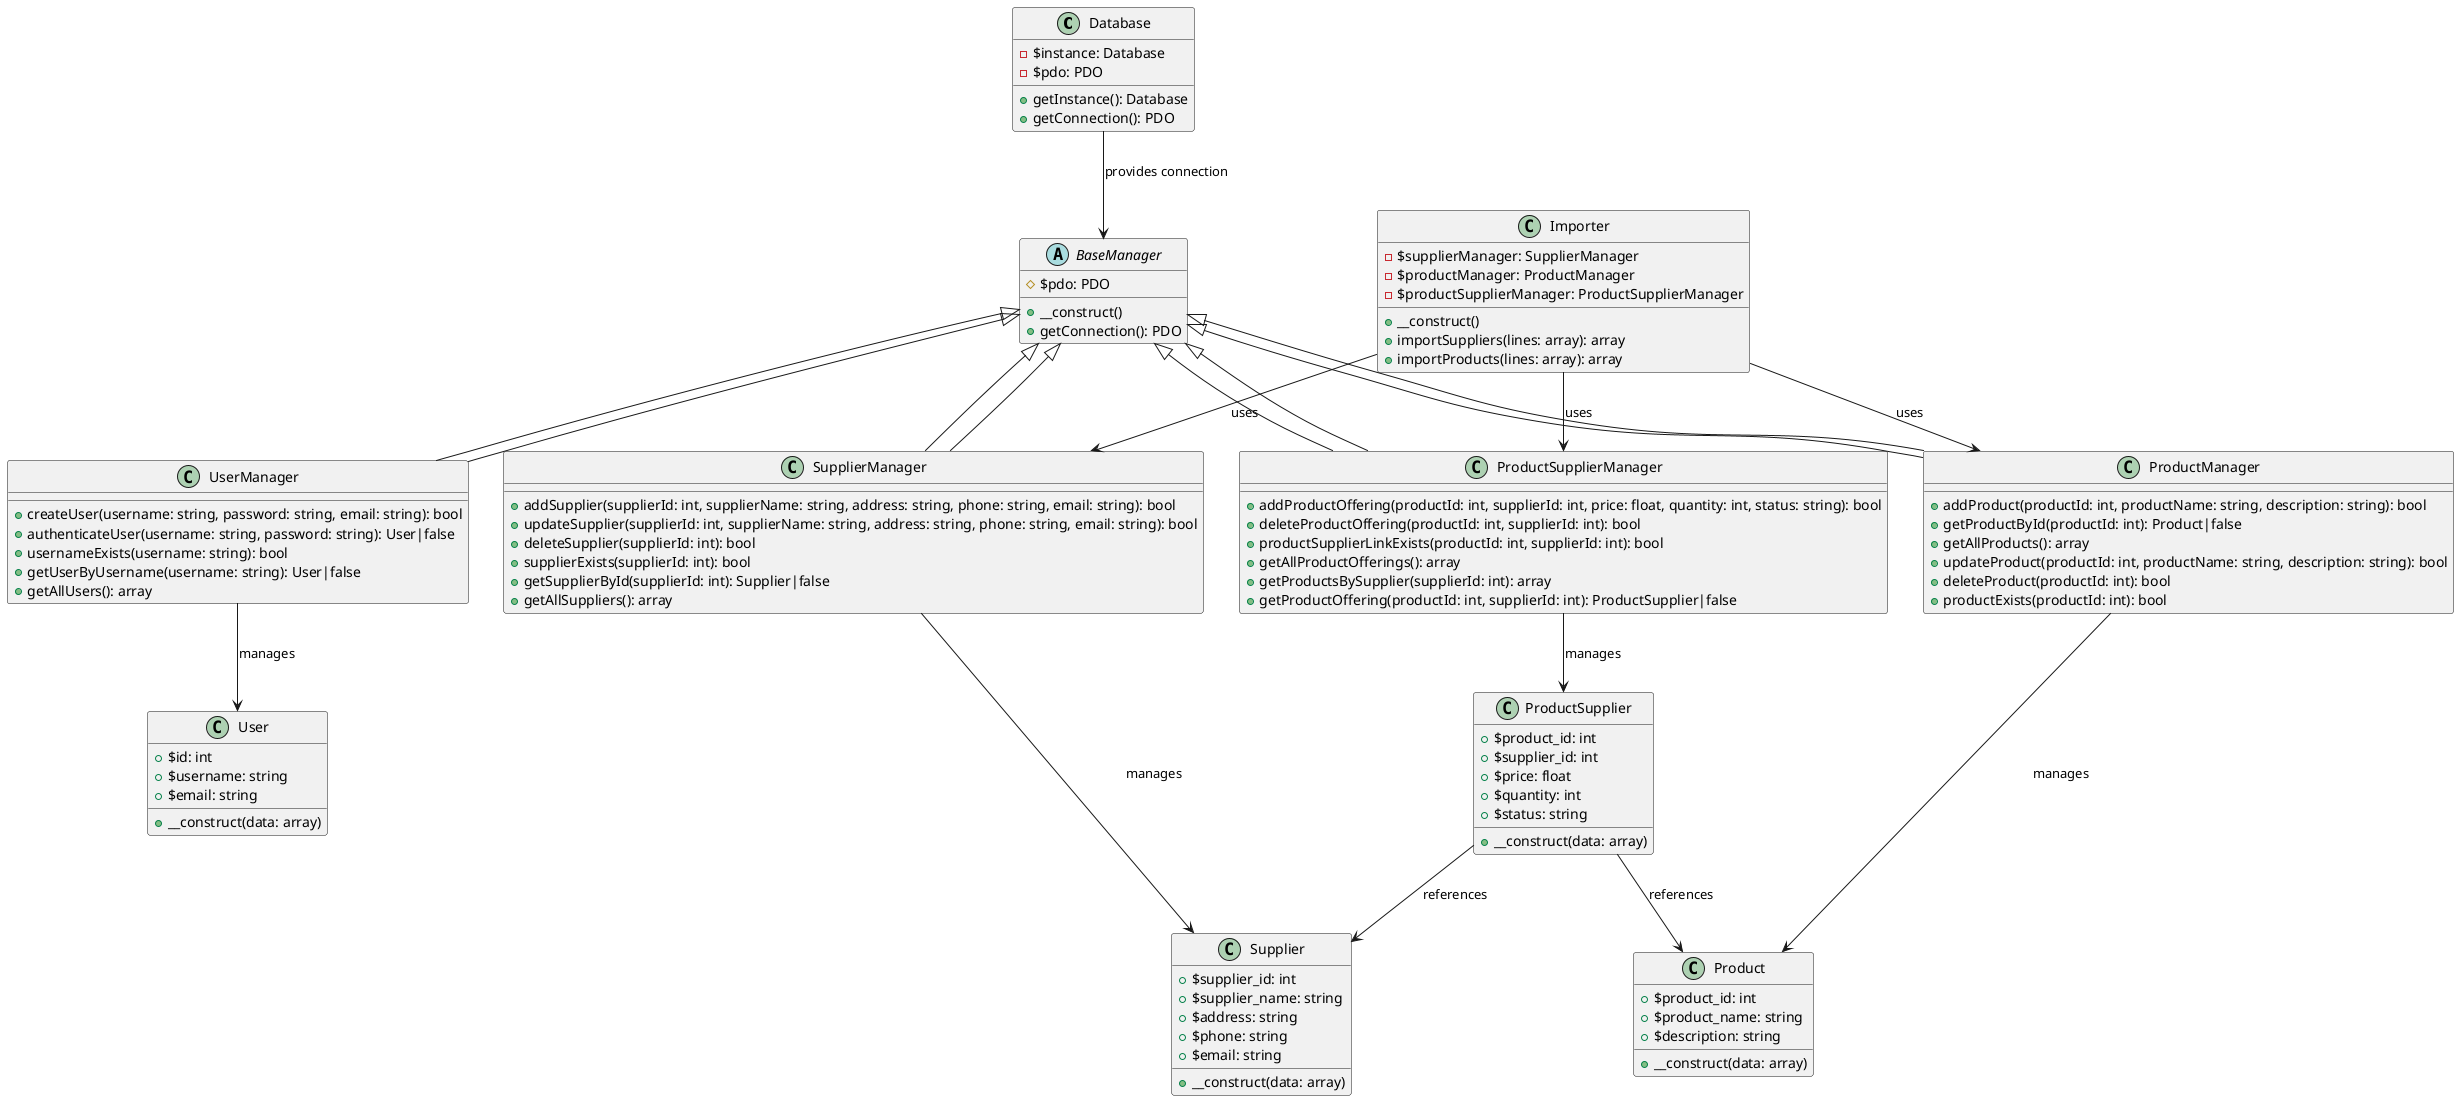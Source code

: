 @startuml CP476_Inventory_Classes

' Database and Connection Classes
class Database {
    - $instance: Database
    - $pdo: PDO
    + getInstance(): Database
    + getConnection(): PDO
}

' Base Manager Class
abstract class BaseManager {
    # $pdo: PDO
    + __construct()
    + getConnection(): PDO
}

' User Classes
class User {
    + $id: int
    + $username: string
    + $email: string
    + __construct(data: array)
}

class UserManager extends BaseManager {
    + createUser(username: string, password: string, email: string): bool
    + authenticateUser(username: string, password: string): User|false
    + usernameExists(username: string): bool
    + getUserByUsername(username: string): User|false
    + getAllUsers(): array
}

' Supplier Classes
class Supplier {
    + $supplier_id: int
    + $supplier_name: string
    + $address: string
    + $phone: string
    + $email: string
    + __construct(data: array)
}

class SupplierManager extends BaseManager {
    + addSupplier(supplierId: int, supplierName: string, address: string, phone: string, email: string): bool
    + updateSupplier(supplierId: int, supplierName: string, address: string, phone: string, email: string): bool
    + deleteSupplier(supplierId: int): bool
    + supplierExists(supplierId: int): bool
    + getSupplierById(supplierId: int): Supplier|false
    + getAllSuppliers(): array
}

' Product Classes
class Product {
    + $product_id: int
    + $product_name: string
    + $description: string
    + __construct(data: array)
}

class ProductManager extends BaseManager {
    + addProduct(productId: int, productName: string, description: string): bool
    + getProductById(productId: int): Product|false
    + getAllProducts(): array
    + updateProduct(productId: int, productName: string, description: string): bool
    + deleteProduct(productId: int): bool
    + productExists(productId: int): bool
}

' Product-Supplier Relationship Classes
class ProductSupplier {
    + $product_id: int
    + $supplier_id: int
    + $price: float
    + $quantity: int
    + $status: string
    + __construct(data: array)
}

class ProductSupplierManager extends BaseManager {
    + addProductOffering(productId: int, supplierId: int, price: float, quantity: int, status: string): bool
    + deleteProductOffering(productId: int, supplierId: int): bool
    + productSupplierLinkExists(productId: int, supplierId: int): bool
    + getAllProductOfferings(): array
    + getProductsBySupplier(supplierId: int): array
    + getProductOffering(productId: int, supplierId: int): ProductSupplier|false
}

' Import Class
class Importer {
    - $supplierManager: SupplierManager
    - $productManager: ProductManager
    - $productSupplierManager: ProductSupplierManager
    + __construct()
    + importSuppliers(lines: array): array
    + importProducts(lines: array): array
}

' Relationships
Database --> BaseManager : provides connection
BaseManager <|-- UserManager
BaseManager <|-- SupplierManager
BaseManager <|-- ProductManager
BaseManager <|-- ProductSupplierManager

UserManager --> User : manages
SupplierManager --> Supplier : manages
ProductManager --> Product : manages
ProductSupplierManager --> ProductSupplier : manages

Importer --> SupplierManager : uses
Importer --> ProductManager : uses
Importer --> ProductSupplierManager : uses

ProductSupplier --> Product : references
ProductSupplier --> Supplier : references

@enduml 